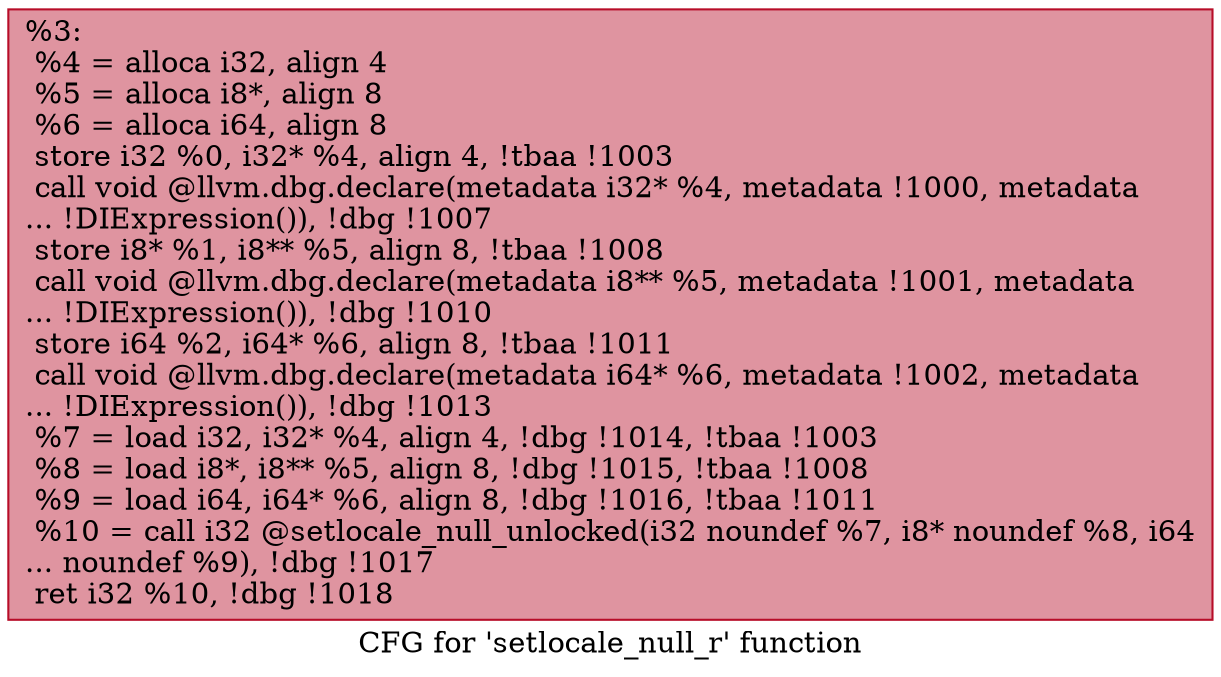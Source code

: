 digraph "CFG for 'setlocale_null_r' function" {
	label="CFG for 'setlocale_null_r' function";

	Node0x23da520 [shape=record,color="#b70d28ff", style=filled, fillcolor="#b70d2870",label="{%3:\l  %4 = alloca i32, align 4\l  %5 = alloca i8*, align 8\l  %6 = alloca i64, align 8\l  store i32 %0, i32* %4, align 4, !tbaa !1003\l  call void @llvm.dbg.declare(metadata i32* %4, metadata !1000, metadata\l... !DIExpression()), !dbg !1007\l  store i8* %1, i8** %5, align 8, !tbaa !1008\l  call void @llvm.dbg.declare(metadata i8** %5, metadata !1001, metadata\l... !DIExpression()), !dbg !1010\l  store i64 %2, i64* %6, align 8, !tbaa !1011\l  call void @llvm.dbg.declare(metadata i64* %6, metadata !1002, metadata\l... !DIExpression()), !dbg !1013\l  %7 = load i32, i32* %4, align 4, !dbg !1014, !tbaa !1003\l  %8 = load i8*, i8** %5, align 8, !dbg !1015, !tbaa !1008\l  %9 = load i64, i64* %6, align 8, !dbg !1016, !tbaa !1011\l  %10 = call i32 @setlocale_null_unlocked(i32 noundef %7, i8* noundef %8, i64\l... noundef %9), !dbg !1017\l  ret i32 %10, !dbg !1018\l}"];
}
